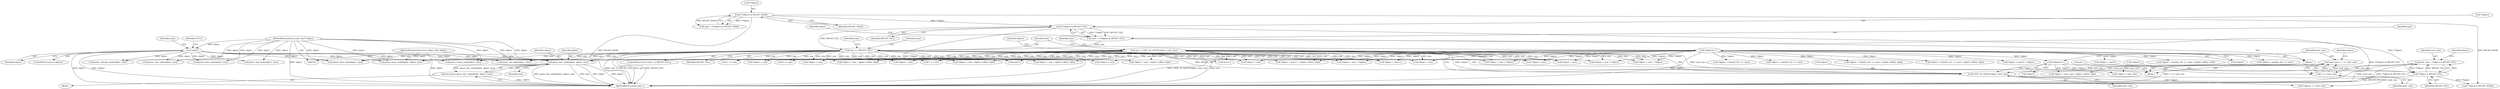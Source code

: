 digraph "0_libplist_32ee5213fe64f1e10ec76c1ee861ee6f233120dd@pointer" {
"1000535" [label="(Call,parse_dict_node(bplist, object, size))"];
"1000101" [label="(MethodParameterIn,struct bplist_data *bplist)"];
"1000113" [label="(Call,!object)"];
"1000102" [label="(MethodParameterIn,const char** object)"];
"1000202" [label="(Call,size = UINT_TO_HOST(*object, next_size))"];
"1000204" [label="(Call,UINT_TO_HOST(*object, next_size))"];
"1000178" [label="(Call,(*object)++)"];
"1000131" [label="(Call,(*object)++)"];
"1000181" [label="(Call,next_size = 1 << next_size)"];
"1000183" [label="(Call,1 << next_size)"];
"1000150" [label="(Call,next_size = **object & BPLIST_FILL)"];
"1000152" [label="(Call,**object & BPLIST_FILL)"];
"1000126" [label="(Call,(**object) & BPLIST_FILL)"];
"1000119" [label="(Call,(**object) & BPLIST_MASK)"];
"1000135" [label="(Call,size == BPLIST_FILL)"];
"1000124" [label="(Call,size = (**object) & BPLIST_FILL)"];
"1000534" [label="(Return,return parse_dict_node(bplist, object, size);)"];
"1000182" [label="(Identifier,next_size)"];
"1000326" [label="(Call,3 != size)"];
"1000462" [label="(Call,*object + size < *object)"];
"1000362" [label="(Call,*object + size)"];
"1000151" [label="(Identifier,next_size)"];
"1000137" [label="(Identifier,BPLIST_FILL)"];
"1000117" [label="(Call,type = (**object) & BPLIST_MASK)"];
"1000210" [label="(Identifier,object)"];
"1000156" [label="(Identifier,BPLIST_FILL)"];
"1000118" [label="(Identifier,type)"];
"1000494" [label="(Call,size+1)"];
"1000390" [label="(Call,*object + size)"];
"1000548" [label="(MethodReturn,static plist_t)"];
"1000124" [label="(Call,size = (**object) & BPLIST_FILL)"];
"1000178" [label="(Call,(*object)++)"];
"1000217" [label="(Block,)"];
"1000162" [label="(Identifier,object)"];
"1000470" [label="(Call,*object + size)"];
"1000514" [label="(Call,*object + size)"];
"1000116" [label="(Identifier,NULL)"];
"1000537" [label="(Identifier,object)"];
"1000179" [label="(Call,*object)"];
"1000463" [label="(Call,*object + size)"];
"1000114" [label="(Identifier,object)"];
"1000132" [label="(Call,*object)"];
"1000484" [label="(Call,parse_array_node(bplist, object, size))"];
"1000123" [label="(Identifier,BPLIST_MASK)"];
"1000126" [label="(Call,(**object) & BPLIST_FILL)"];
"1000321" [label="(Call,parse_real_node(object, size))"];
"1000297" [label="(Call,parse_uint_node(object, size))"];
"1000513" [label="(Call,*object + size < *object)"];
"1000205" [label="(Call,*object)"];
"1000520" [label="(Call,*object + size > bplist->offset_table)"];
"1000120" [label="(Call,**object)"];
"1000119" [label="(Call,(**object) & BPLIST_MASK)"];
"1000136" [label="(Identifier,size)"];
"1000216" [label="(Identifier,type)"];
"1000308" [label="(Call,1 << size)"];
"1000102" [label="(MethodParameterIn,const char** object)"];
"1000383" [label="(Call,parse_data_node(object, size))"];
"1000361" [label="(Call,*object + size < *object)"];
"1000521" [label="(Call,*object + size)"];
"1000279" [label="(Call,*object + (uint64_t)(1 << size))"];
"1000490" [label="(Call,*object + size+1 > bplist->offset_table)"];
"1000491" [label="(Call,*object + size+1)"];
"1000130" [label="(Identifier,BPLIST_FILL)"];
"1000303" [label="(Call,*object + (uint64_t)(1 << size))"];
"1000204" [label="(Call,UINT_TO_HOST(*object, next_size))"];
"1000535" [label="(Call,parse_dict_node(bplist, object, size))"];
"1000190" [label="(Identifier,object)"];
"1000538" [label="(Identifier,size)"];
"1000337" [label="(Call,*object + (uint64_t)(1 << size))"];
"1000101" [label="(MethodParameterIn,struct bplist_data *bplist)"];
"1000536" [label="(Identifier,bplist)"];
"1000148" [label="(Block,)"];
"1000183" [label="(Call,1 << next_size)"];
"1000153" [label="(Call,**object)"];
"1000133" [label="(Identifier,object)"];
"1000131" [label="(Call,(*object)++)"];
"1000127" [label="(Call,**object)"];
"1000103" [label="(Block,)"];
"1000507" [label="(Call,parse_uid_node(object, size))"];
"1000368" [label="(Call,*object + size > bplist->offset_table)"];
"1000134" [label="(ControlStructure,if (size == BPLIST_FILL))"];
"1000152" [label="(Call,**object & BPLIST_FILL)"];
"1000417" [label="(Call,size*2)"];
"1000150" [label="(Call,next_size = **object & BPLIST_FILL)"];
"1000336" [label="(Call,*object + (uint64_t)(1 << size) > bplist->offset_table)"];
"1000208" [label="(Call,(*object) += next_size)"];
"1000389" [label="(Call,*object + size < *object)"];
"1000369" [label="(Call,*object + size)"];
"1000278" [label="(Call,*object + (uint64_t)(1 << size) > bplist->offset_table)"];
"1000188" [label="(Call,*object + next_size)"];
"1000355" [label="(Call,parse_date_node(object, size))"];
"1000411" [label="(Call,parse_string_node(object, size))"];
"1000284" [label="(Call,1 << size)"];
"1000140" [label="(Identifier,type)"];
"1000113" [label="(Call,!object)"];
"1000184" [label="(Literal,1)"];
"1000135" [label="(Call,size == BPLIST_FILL)"];
"1000203" [label="(Identifier,size)"];
"1000396" [label="(Call,*object + size > bplist->offset_table)"];
"1000207" [label="(Identifier,next_size)"];
"1000159" [label="(Call,**object & BPLIST_MASK)"];
"1000187" [label="(Call,*object + next_size > bplist->offset_table)"];
"1000125" [label="(Identifier,size)"];
"1000112" [label="(ControlStructure,if (!object))"];
"1000429" [label="(Call,*object + size*2 < *object)"];
"1000397" [label="(Call,*object + size)"];
"1000202" [label="(Call,size = UINT_TO_HOST(*object, next_size))"];
"1000430" [label="(Call,*object + size*2)"];
"1000469" [label="(Call,*object + size > bplist->offset_table)"];
"1000455" [label="(Call,parse_unicode_node(object, size))"];
"1000185" [label="(Identifier,next_size)"];
"1000534" [label="(Return,return parse_dict_node(bplist, object, size);)"];
"1000302" [label="(Call,*object + (uint64_t)(1 << size) > bplist->offset_table)"];
"1000181" [label="(Call,next_size = 1 << next_size)"];
"1000535" -> "1000534"  [label="AST: "];
"1000535" -> "1000538"  [label="CFG: "];
"1000536" -> "1000535"  [label="AST: "];
"1000537" -> "1000535"  [label="AST: "];
"1000538" -> "1000535"  [label="AST: "];
"1000534" -> "1000535"  [label="CFG: "];
"1000535" -> "1000548"  [label="DDG: bplist"];
"1000535" -> "1000548"  [label="DDG: parse_dict_node(bplist, object, size)"];
"1000535" -> "1000548"  [label="DDG: size"];
"1000535" -> "1000548"  [label="DDG: object"];
"1000535" -> "1000534"  [label="DDG: parse_dict_node(bplist, object, size)"];
"1000101" -> "1000535"  [label="DDG: bplist"];
"1000113" -> "1000535"  [label="DDG: object"];
"1000102" -> "1000535"  [label="DDG: object"];
"1000202" -> "1000535"  [label="DDG: size"];
"1000135" -> "1000535"  [label="DDG: size"];
"1000101" -> "1000100"  [label="AST: "];
"1000101" -> "1000548"  [label="DDG: bplist"];
"1000101" -> "1000484"  [label="DDG: bplist"];
"1000113" -> "1000112"  [label="AST: "];
"1000113" -> "1000114"  [label="CFG: "];
"1000114" -> "1000113"  [label="AST: "];
"1000116" -> "1000113"  [label="CFG: "];
"1000118" -> "1000113"  [label="CFG: "];
"1000113" -> "1000548"  [label="DDG: object"];
"1000113" -> "1000548"  [label="DDG: !object"];
"1000102" -> "1000113"  [label="DDG: object"];
"1000113" -> "1000297"  [label="DDG: object"];
"1000113" -> "1000321"  [label="DDG: object"];
"1000113" -> "1000355"  [label="DDG: object"];
"1000113" -> "1000383"  [label="DDG: object"];
"1000113" -> "1000411"  [label="DDG: object"];
"1000113" -> "1000455"  [label="DDG: object"];
"1000113" -> "1000484"  [label="DDG: object"];
"1000113" -> "1000507"  [label="DDG: object"];
"1000102" -> "1000100"  [label="AST: "];
"1000102" -> "1000548"  [label="DDG: object"];
"1000102" -> "1000297"  [label="DDG: object"];
"1000102" -> "1000321"  [label="DDG: object"];
"1000102" -> "1000355"  [label="DDG: object"];
"1000102" -> "1000383"  [label="DDG: object"];
"1000102" -> "1000411"  [label="DDG: object"];
"1000102" -> "1000455"  [label="DDG: object"];
"1000102" -> "1000484"  [label="DDG: object"];
"1000102" -> "1000507"  [label="DDG: object"];
"1000202" -> "1000148"  [label="AST: "];
"1000202" -> "1000204"  [label="CFG: "];
"1000203" -> "1000202"  [label="AST: "];
"1000204" -> "1000202"  [label="AST: "];
"1000210" -> "1000202"  [label="CFG: "];
"1000202" -> "1000548"  [label="DDG: size"];
"1000202" -> "1000548"  [label="DDG: UINT_TO_HOST(*object, next_size)"];
"1000204" -> "1000202"  [label="DDG: *object"];
"1000204" -> "1000202"  [label="DDG: next_size"];
"1000202" -> "1000284"  [label="DDG: size"];
"1000202" -> "1000308"  [label="DDG: size"];
"1000202" -> "1000326"  [label="DDG: size"];
"1000202" -> "1000361"  [label="DDG: size"];
"1000202" -> "1000362"  [label="DDG: size"];
"1000202" -> "1000368"  [label="DDG: size"];
"1000202" -> "1000369"  [label="DDG: size"];
"1000202" -> "1000383"  [label="DDG: size"];
"1000202" -> "1000389"  [label="DDG: size"];
"1000202" -> "1000390"  [label="DDG: size"];
"1000202" -> "1000396"  [label="DDG: size"];
"1000202" -> "1000397"  [label="DDG: size"];
"1000202" -> "1000411"  [label="DDG: size"];
"1000202" -> "1000417"  [label="DDG: size"];
"1000202" -> "1000462"  [label="DDG: size"];
"1000202" -> "1000463"  [label="DDG: size"];
"1000202" -> "1000469"  [label="DDG: size"];
"1000202" -> "1000470"  [label="DDG: size"];
"1000202" -> "1000484"  [label="DDG: size"];
"1000202" -> "1000490"  [label="DDG: size"];
"1000202" -> "1000491"  [label="DDG: size"];
"1000202" -> "1000494"  [label="DDG: size"];
"1000202" -> "1000507"  [label="DDG: size"];
"1000202" -> "1000513"  [label="DDG: size"];
"1000202" -> "1000514"  [label="DDG: size"];
"1000202" -> "1000520"  [label="DDG: size"];
"1000202" -> "1000521"  [label="DDG: size"];
"1000204" -> "1000207"  [label="CFG: "];
"1000205" -> "1000204"  [label="AST: "];
"1000207" -> "1000204"  [label="AST: "];
"1000178" -> "1000204"  [label="DDG: *object"];
"1000181" -> "1000204"  [label="DDG: next_size"];
"1000204" -> "1000208"  [label="DDG: next_size"];
"1000204" -> "1000208"  [label="DDG: *object"];
"1000178" -> "1000148"  [label="AST: "];
"1000178" -> "1000179"  [label="CFG: "];
"1000179" -> "1000178"  [label="AST: "];
"1000182" -> "1000178"  [label="CFG: "];
"1000131" -> "1000178"  [label="DDG: *object"];
"1000178" -> "1000187"  [label="DDG: *object"];
"1000178" -> "1000188"  [label="DDG: *object"];
"1000131" -> "1000103"  [label="AST: "];
"1000131" -> "1000132"  [label="CFG: "];
"1000132" -> "1000131"  [label="AST: "];
"1000136" -> "1000131"  [label="CFG: "];
"1000131" -> "1000548"  [label="DDG: *object"];
"1000131" -> "1000278"  [label="DDG: *object"];
"1000131" -> "1000279"  [label="DDG: *object"];
"1000131" -> "1000302"  [label="DDG: *object"];
"1000131" -> "1000303"  [label="DDG: *object"];
"1000131" -> "1000336"  [label="DDG: *object"];
"1000131" -> "1000337"  [label="DDG: *object"];
"1000131" -> "1000361"  [label="DDG: *object"];
"1000131" -> "1000362"  [label="DDG: *object"];
"1000131" -> "1000389"  [label="DDG: *object"];
"1000131" -> "1000390"  [label="DDG: *object"];
"1000131" -> "1000429"  [label="DDG: *object"];
"1000131" -> "1000430"  [label="DDG: *object"];
"1000131" -> "1000462"  [label="DDG: *object"];
"1000131" -> "1000463"  [label="DDG: *object"];
"1000131" -> "1000490"  [label="DDG: *object"];
"1000131" -> "1000491"  [label="DDG: *object"];
"1000131" -> "1000513"  [label="DDG: *object"];
"1000131" -> "1000514"  [label="DDG: *object"];
"1000181" -> "1000148"  [label="AST: "];
"1000181" -> "1000183"  [label="CFG: "];
"1000182" -> "1000181"  [label="AST: "];
"1000183" -> "1000181"  [label="AST: "];
"1000190" -> "1000181"  [label="CFG: "];
"1000181" -> "1000548"  [label="DDG: 1 << next_size"];
"1000183" -> "1000181"  [label="DDG: 1"];
"1000183" -> "1000181"  [label="DDG: next_size"];
"1000181" -> "1000187"  [label="DDG: next_size"];
"1000181" -> "1000188"  [label="DDG: next_size"];
"1000183" -> "1000185"  [label="CFG: "];
"1000184" -> "1000183"  [label="AST: "];
"1000185" -> "1000183"  [label="AST: "];
"1000150" -> "1000183"  [label="DDG: next_size"];
"1000150" -> "1000148"  [label="AST: "];
"1000150" -> "1000152"  [label="CFG: "];
"1000151" -> "1000150"  [label="AST: "];
"1000152" -> "1000150"  [label="AST: "];
"1000162" -> "1000150"  [label="CFG: "];
"1000150" -> "1000548"  [label="DDG: next_size"];
"1000150" -> "1000548"  [label="DDG: **object & BPLIST_FILL"];
"1000152" -> "1000150"  [label="DDG: **object"];
"1000152" -> "1000150"  [label="DDG: BPLIST_FILL"];
"1000152" -> "1000156"  [label="CFG: "];
"1000153" -> "1000152"  [label="AST: "];
"1000156" -> "1000152"  [label="AST: "];
"1000152" -> "1000548"  [label="DDG: BPLIST_FILL"];
"1000126" -> "1000152"  [label="DDG: **object"];
"1000135" -> "1000152"  [label="DDG: BPLIST_FILL"];
"1000152" -> "1000159"  [label="DDG: **object"];
"1000126" -> "1000124"  [label="AST: "];
"1000126" -> "1000130"  [label="CFG: "];
"1000127" -> "1000126"  [label="AST: "];
"1000130" -> "1000126"  [label="AST: "];
"1000124" -> "1000126"  [label="CFG: "];
"1000126" -> "1000548"  [label="DDG: **object"];
"1000126" -> "1000124"  [label="DDG: **object"];
"1000126" -> "1000124"  [label="DDG: BPLIST_FILL"];
"1000119" -> "1000126"  [label="DDG: **object"];
"1000126" -> "1000135"  [label="DDG: BPLIST_FILL"];
"1000119" -> "1000117"  [label="AST: "];
"1000119" -> "1000123"  [label="CFG: "];
"1000120" -> "1000119"  [label="AST: "];
"1000123" -> "1000119"  [label="AST: "];
"1000117" -> "1000119"  [label="CFG: "];
"1000119" -> "1000548"  [label="DDG: BPLIST_MASK"];
"1000119" -> "1000117"  [label="DDG: **object"];
"1000119" -> "1000117"  [label="DDG: BPLIST_MASK"];
"1000119" -> "1000159"  [label="DDG: BPLIST_MASK"];
"1000135" -> "1000134"  [label="AST: "];
"1000135" -> "1000137"  [label="CFG: "];
"1000136" -> "1000135"  [label="AST: "];
"1000137" -> "1000135"  [label="AST: "];
"1000140" -> "1000135"  [label="CFG: "];
"1000216" -> "1000135"  [label="CFG: "];
"1000135" -> "1000548"  [label="DDG: size == BPLIST_FILL"];
"1000135" -> "1000548"  [label="DDG: size"];
"1000135" -> "1000548"  [label="DDG: BPLIST_FILL"];
"1000124" -> "1000135"  [label="DDG: size"];
"1000135" -> "1000284"  [label="DDG: size"];
"1000135" -> "1000308"  [label="DDG: size"];
"1000135" -> "1000326"  [label="DDG: size"];
"1000135" -> "1000361"  [label="DDG: size"];
"1000135" -> "1000362"  [label="DDG: size"];
"1000135" -> "1000368"  [label="DDG: size"];
"1000135" -> "1000369"  [label="DDG: size"];
"1000135" -> "1000383"  [label="DDG: size"];
"1000135" -> "1000389"  [label="DDG: size"];
"1000135" -> "1000390"  [label="DDG: size"];
"1000135" -> "1000396"  [label="DDG: size"];
"1000135" -> "1000397"  [label="DDG: size"];
"1000135" -> "1000411"  [label="DDG: size"];
"1000135" -> "1000417"  [label="DDG: size"];
"1000135" -> "1000462"  [label="DDG: size"];
"1000135" -> "1000463"  [label="DDG: size"];
"1000135" -> "1000469"  [label="DDG: size"];
"1000135" -> "1000470"  [label="DDG: size"];
"1000135" -> "1000484"  [label="DDG: size"];
"1000135" -> "1000490"  [label="DDG: size"];
"1000135" -> "1000491"  [label="DDG: size"];
"1000135" -> "1000494"  [label="DDG: size"];
"1000135" -> "1000507"  [label="DDG: size"];
"1000135" -> "1000513"  [label="DDG: size"];
"1000135" -> "1000514"  [label="DDG: size"];
"1000135" -> "1000520"  [label="DDG: size"];
"1000135" -> "1000521"  [label="DDG: size"];
"1000124" -> "1000103"  [label="AST: "];
"1000125" -> "1000124"  [label="AST: "];
"1000133" -> "1000124"  [label="CFG: "];
"1000124" -> "1000548"  [label="DDG: (**object) & BPLIST_FILL"];
"1000534" -> "1000217"  [label="AST: "];
"1000548" -> "1000534"  [label="CFG: "];
"1000534" -> "1000548"  [label="DDG: <RET>"];
}
